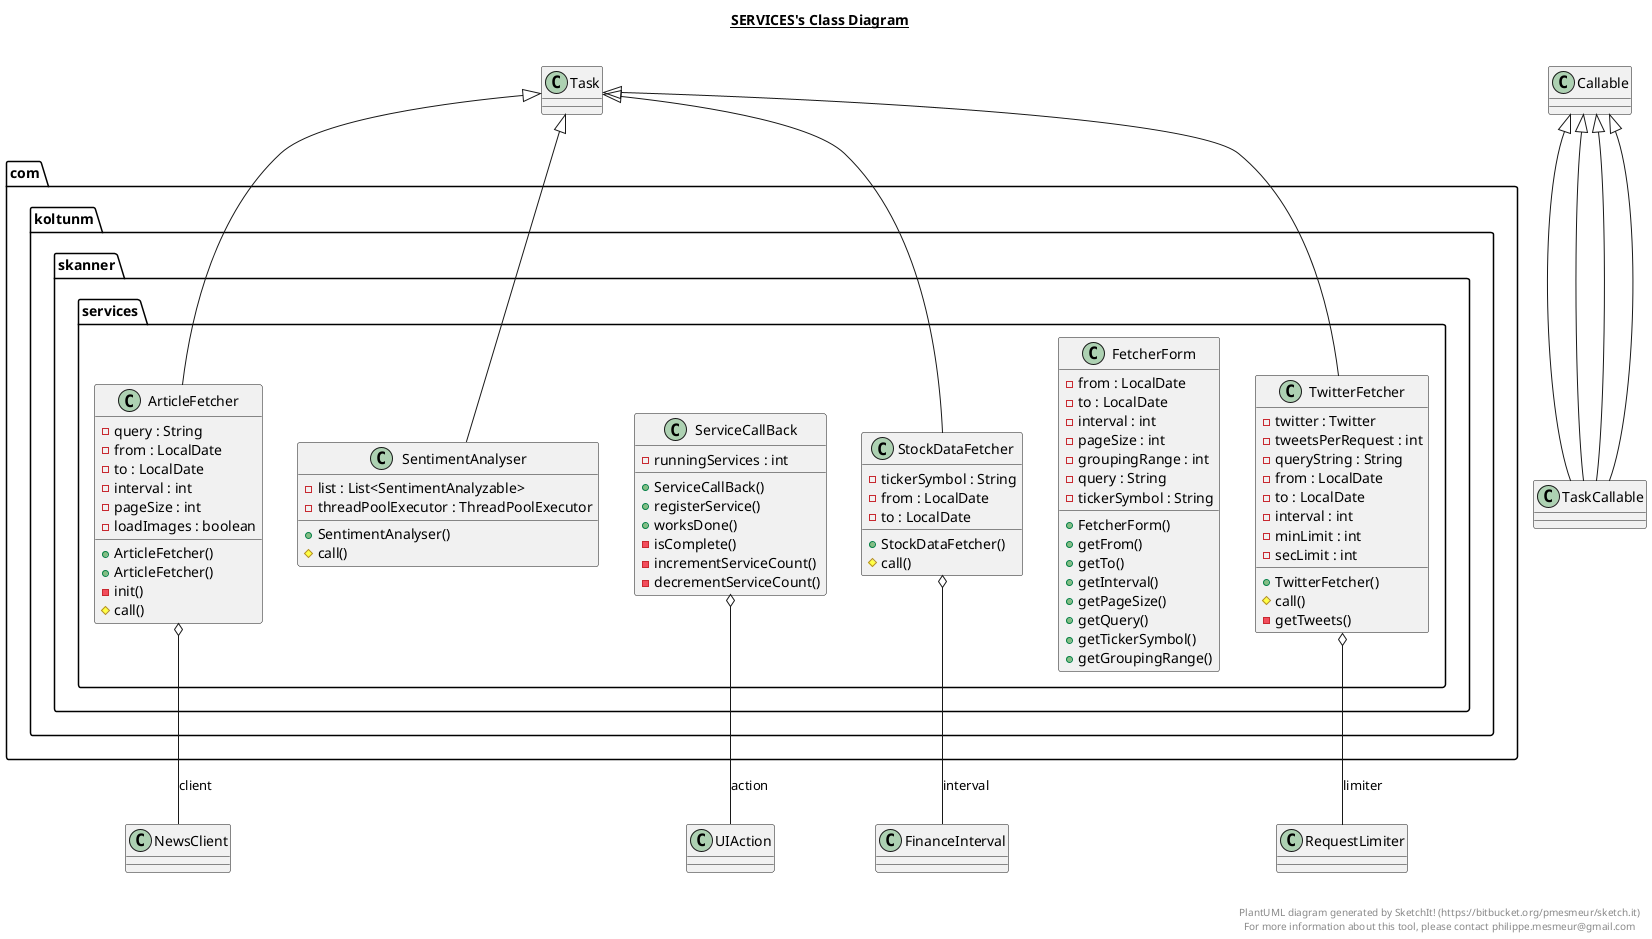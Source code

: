 @startuml

title __SERVICES's Class Diagram__\n

  package com.koltunm.skanner {
    package com.koltunm.skanner.services {
      class ArticleFetcher {
          - query : String
          - from : LocalDate
          - to : LocalDate
          - interval : int
          - pageSize : int
          - loadImages : boolean
          + ArticleFetcher()
          + ArticleFetcher()
          - init()
          # call()
      }
    }
  }
  

  package com.koltunm.skanner {
    package com.koltunm.skanner.services {
      class FetcherForm {
          - from : LocalDate
          - to : LocalDate
          - interval : int
          - pageSize : int
          - groupingRange : int
          - query : String
          - tickerSymbol : String
          + FetcherForm()
          + getFrom()
          + getTo()
          + getInterval()
          + getPageSize()
          + getQuery()
          + getTickerSymbol()
          + getGroupingRange()
      }
    }
  }
  

  package com.koltunm.skanner {
    package com.koltunm.skanner.services {
      class SentimentAnalyser {
          - list : List<SentimentAnalyzable>
          - threadPoolExecutor : ThreadPoolExecutor
          + SentimentAnalyser()
          # call()
      }
    }
  }
  

  package com.koltunm.skanner {
    package com.koltunm.skanner.services {
      class ServiceCallBack {
          - runningServices : int
          + ServiceCallBack()
          + registerService()
          + worksDone()
          - isComplete()
          - incrementServiceCount()
          - decrementServiceCount()
      }
    }
  }
  

  package com.koltunm.skanner {
    package com.koltunm.skanner.services {
      class StockDataFetcher {
          - tickerSymbol : String
          - from : LocalDate
          - to : LocalDate
          + StockDataFetcher()
          # call()
      }
    }
  }
  

  package com.koltunm.skanner {
    package com.koltunm.skanner.services {
      class TwitterFetcher {
          - twitter : Twitter
          - tweetsPerRequest : int
          - queryString : String
          - from : LocalDate
          - to : LocalDate
          - interval : int
          - minLimit : int
          - secLimit : int
          + TwitterFetcher()
          # call()
          - getTweets()
      }
    }
  }
  

  ArticleFetcher -up-|> Task
  ArticleFetcher o-- NewsClient : client
  TaskCallable -up-|> Callable
  SentimentAnalyser -up-|> Task
  TaskCallable -up-|> Callable
  ServiceCallBack o-- UIAction : action
  StockDataFetcher -up-|> Task
  StockDataFetcher o-- FinanceInterval : interval
  TaskCallable -up-|> Callable
  TwitterFetcher -up-|> Task
  TwitterFetcher o-- RequestLimiter : limiter
  TaskCallable -up-|> Callable


right footer


PlantUML diagram generated by SketchIt! (https://bitbucket.org/pmesmeur/sketch.it)
For more information about this tool, please contact philippe.mesmeur@gmail.com
endfooter

@enduml
